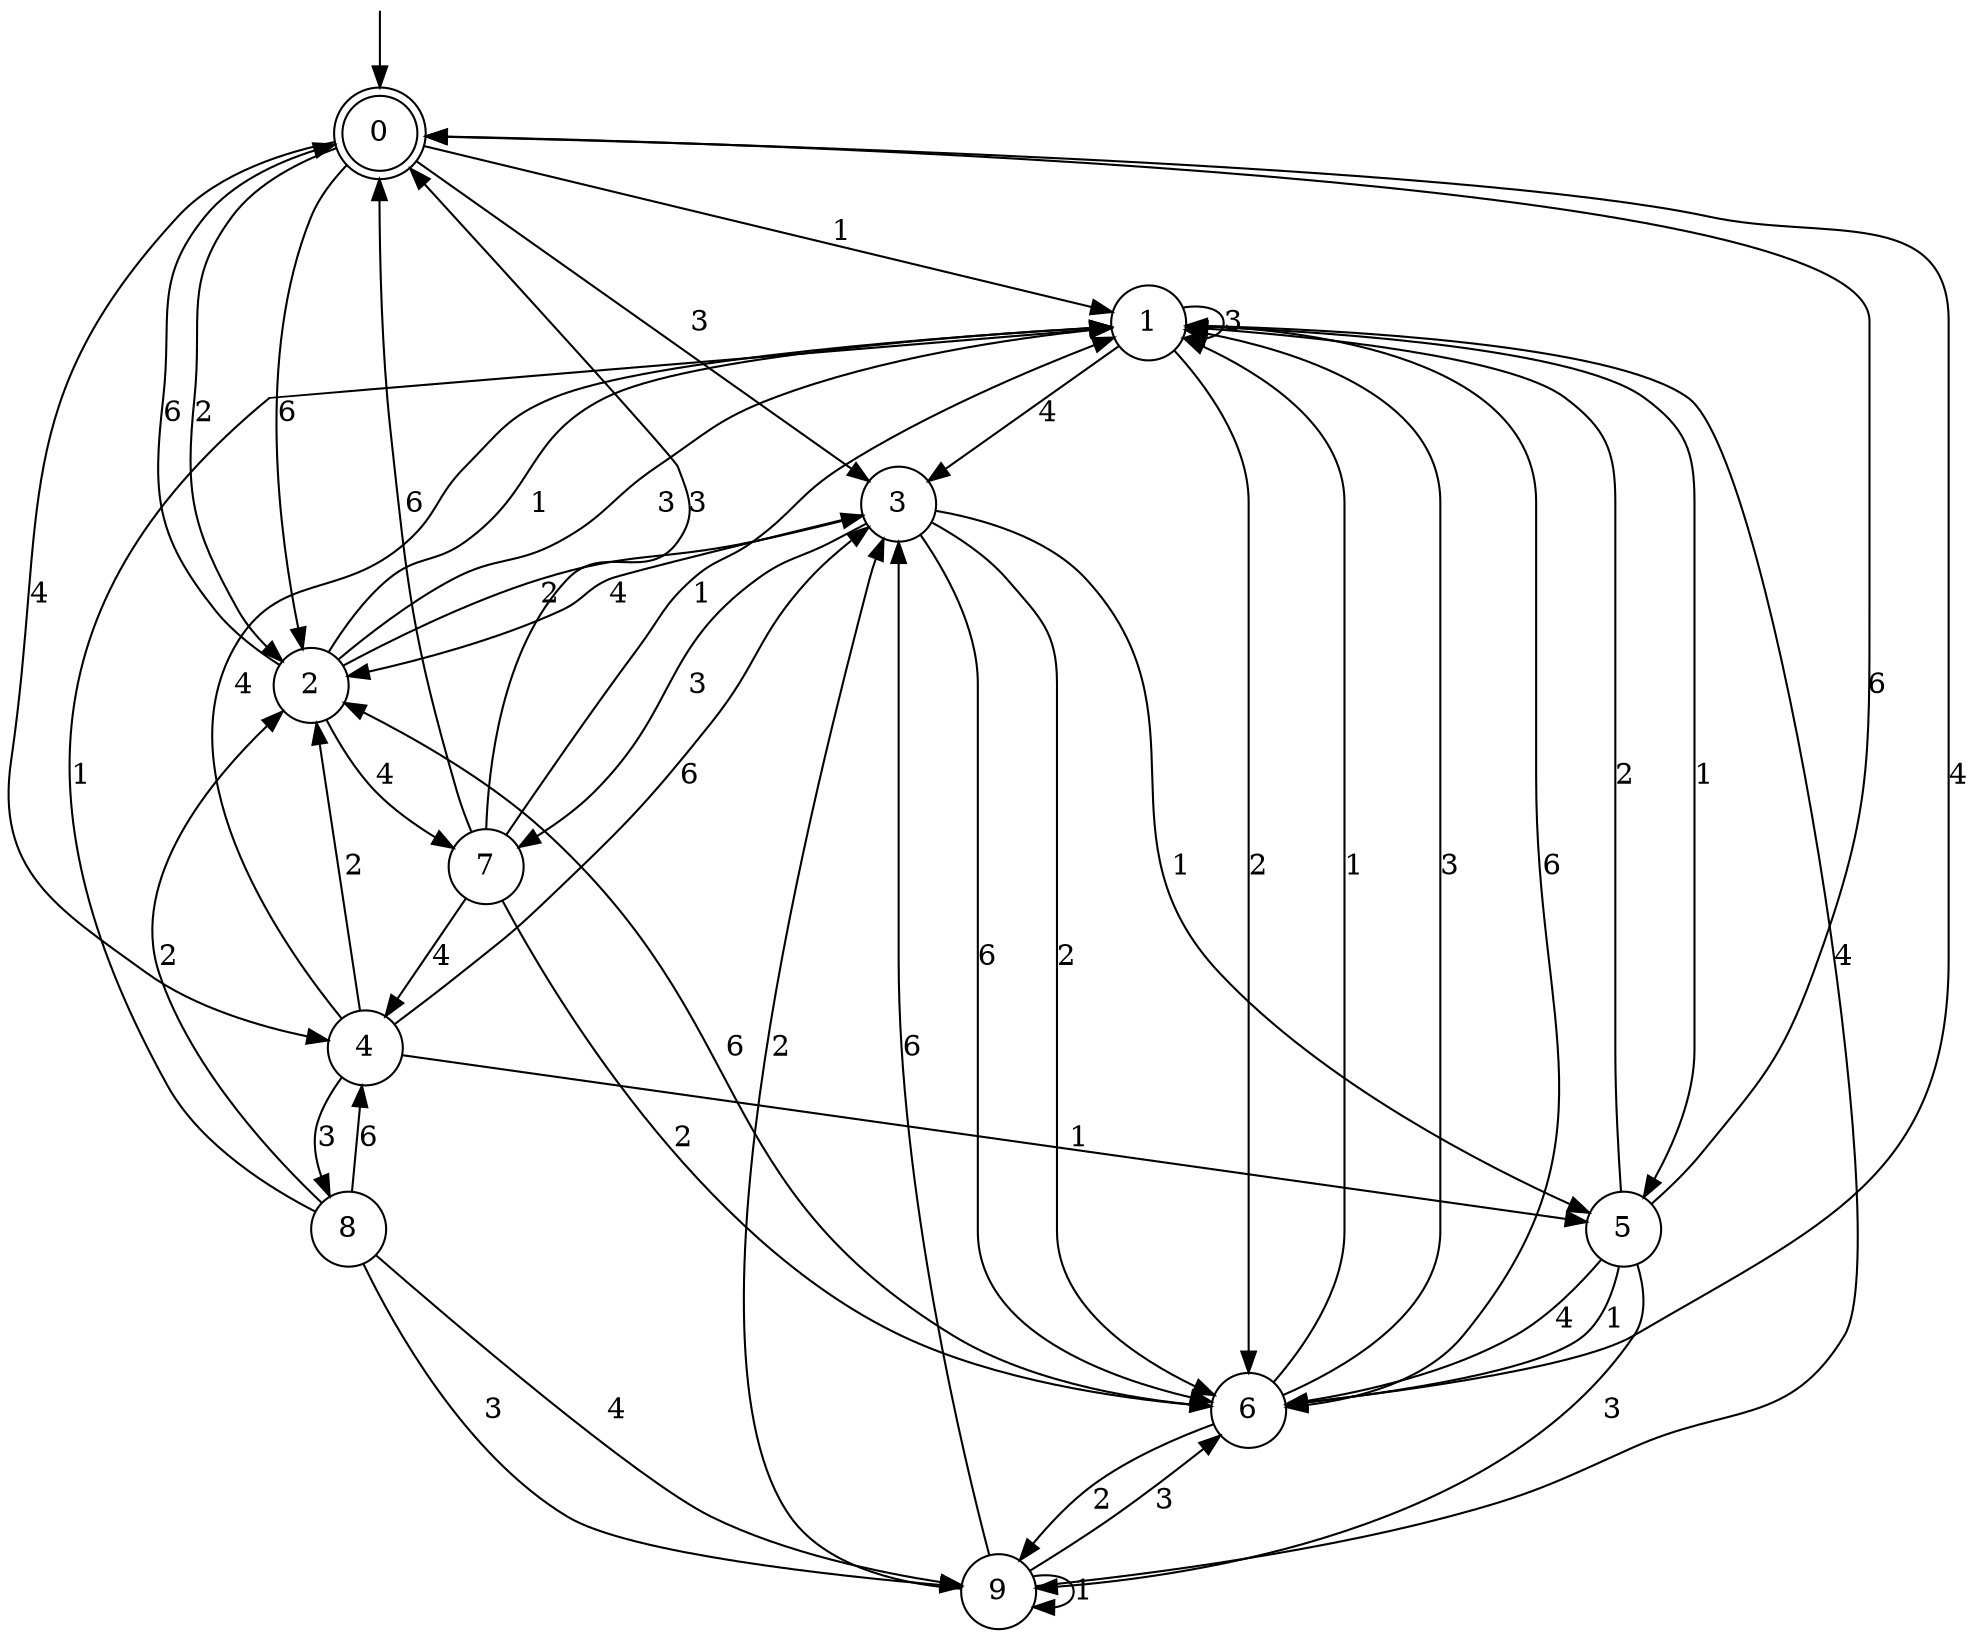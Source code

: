 digraph g {

	s0 [shape="doublecircle" label="0"];
	s1 [shape="circle" label="1"];
	s2 [shape="circle" label="2"];
	s3 [shape="circle" label="3"];
	s4 [shape="circle" label="4"];
	s5 [shape="circle" label="5"];
	s6 [shape="circle" label="6"];
	s7 [shape="circle" label="7"];
	s8 [shape="circle" label="8"];
	s9 [shape="circle" label="9"];
	s0 -> s1 [label="1"];
	s0 -> s2 [label="2"];
	s0 -> s2 [label="6"];
	s0 -> s3 [label="3"];
	s0 -> s4 [label="4"];
	s1 -> s5 [label="1"];
	s1 -> s6 [label="2"];
	s1 -> s6 [label="6"];
	s1 -> s1 [label="3"];
	s1 -> s3 [label="4"];
	s2 -> s1 [label="1"];
	s2 -> s3 [label="2"];
	s2 -> s0 [label="6"];
	s2 -> s1 [label="3"];
	s2 -> s7 [label="4"];
	s3 -> s5 [label="1"];
	s3 -> s6 [label="2"];
	s3 -> s6 [label="6"];
	s3 -> s7 [label="3"];
	s3 -> s2 [label="4"];
	s4 -> s5 [label="1"];
	s4 -> s2 [label="2"];
	s4 -> s3 [label="6"];
	s4 -> s8 [label="3"];
	s4 -> s1 [label="4"];
	s5 -> s6 [label="1"];
	s5 -> s1 [label="2"];
	s5 -> s0 [label="6"];
	s5 -> s9 [label="3"];
	s5 -> s6 [label="4"];
	s6 -> s1 [label="1"];
	s6 -> s9 [label="2"];
	s6 -> s2 [label="6"];
	s6 -> s1 [label="3"];
	s6 -> s0 [label="4"];
	s7 -> s1 [label="1"];
	s7 -> s6 [label="2"];
	s7 -> s0 [label="6"];
	s7 -> s0 [label="3"];
	s7 -> s4 [label="4"];
	s8 -> s1 [label="1"];
	s8 -> s2 [label="2"];
	s8 -> s4 [label="6"];
	s8 -> s9 [label="3"];
	s8 -> s9 [label="4"];
	s9 -> s9 [label="1"];
	s9 -> s3 [label="2"];
	s9 -> s3 [label="6"];
	s9 -> s6 [label="3"];
	s9 -> s1 [label="4"];

__start0 [label="" shape="none" width="0" height="0"];
__start0 -> s0;

}
